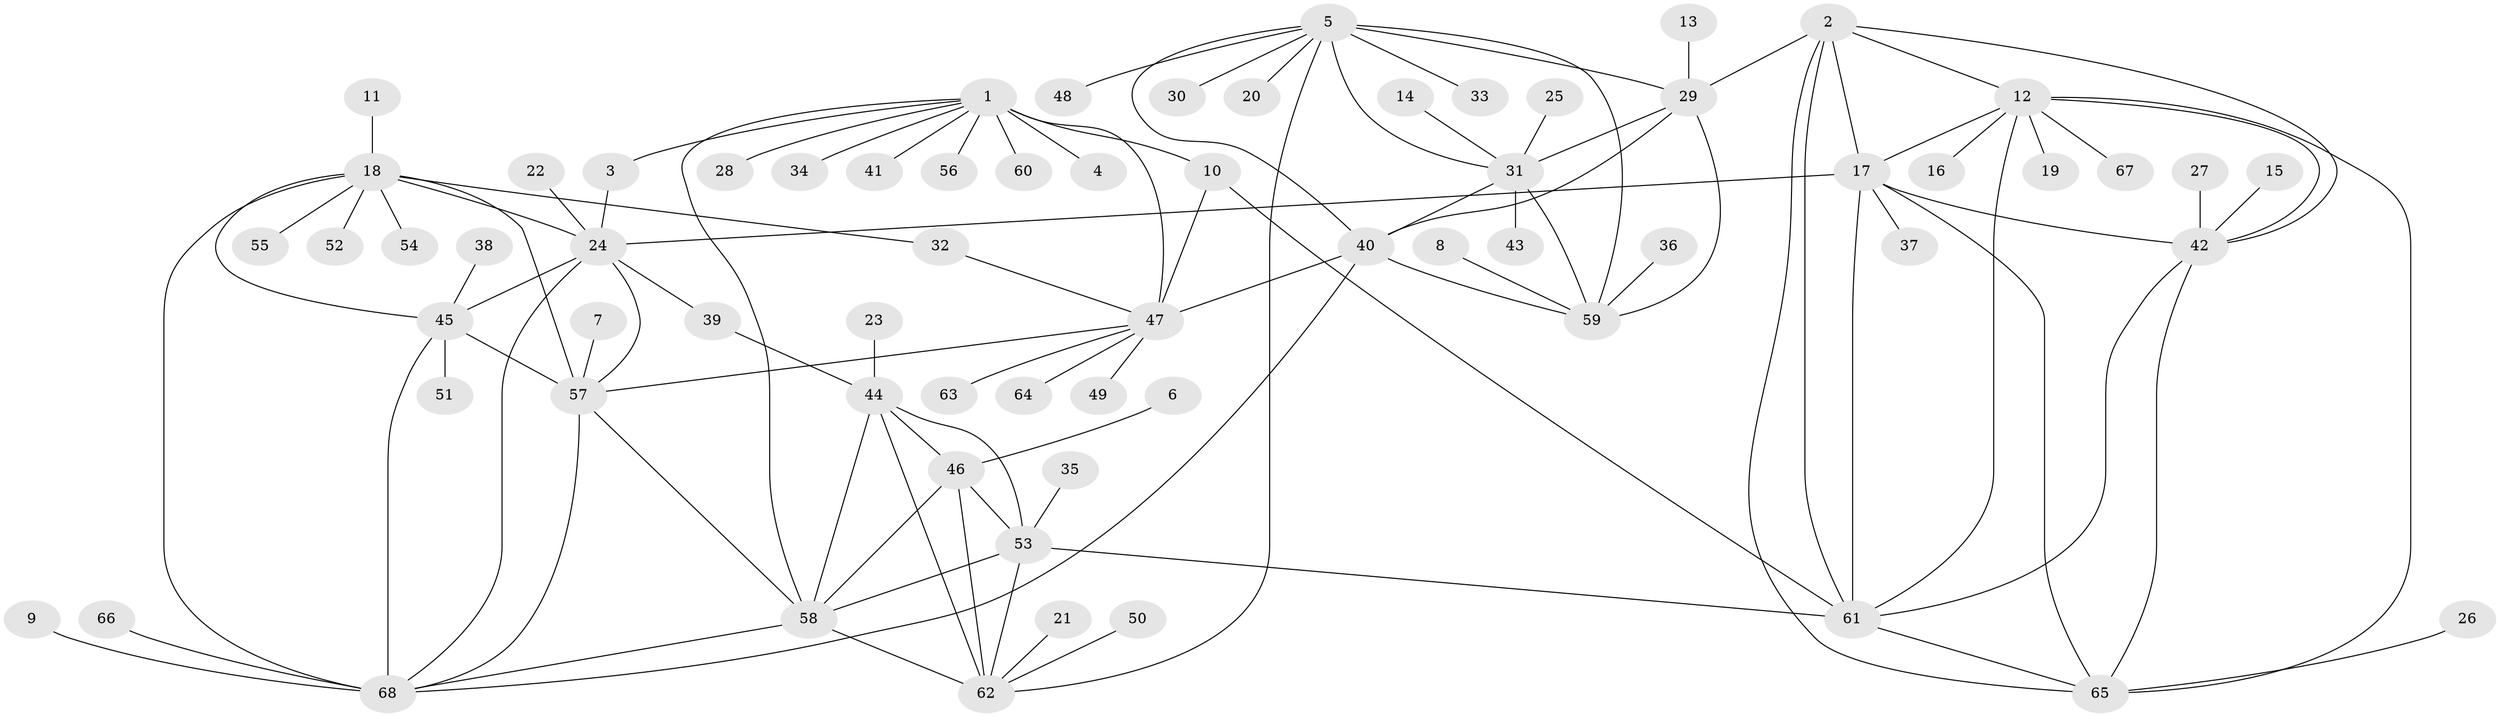 // original degree distribution, {9: 0.06060606060606061, 8: 0.05303030303030303, 12: 0.007575757575757576, 5: 0.015151515151515152, 10: 0.03787878787878788, 6: 0.030303030303030304, 11: 0.015151515151515152, 13: 0.007575757575757576, 1: 0.6287878787878788, 2: 0.11363636363636363, 3: 0.030303030303030304}
// Generated by graph-tools (version 1.1) at 2025/02/03/09/25 03:02:37]
// undirected, 68 vertices, 106 edges
graph export_dot {
graph [start="1"]
  node [color=gray90,style=filled];
  1;
  2;
  3;
  4;
  5;
  6;
  7;
  8;
  9;
  10;
  11;
  12;
  13;
  14;
  15;
  16;
  17;
  18;
  19;
  20;
  21;
  22;
  23;
  24;
  25;
  26;
  27;
  28;
  29;
  30;
  31;
  32;
  33;
  34;
  35;
  36;
  37;
  38;
  39;
  40;
  41;
  42;
  43;
  44;
  45;
  46;
  47;
  48;
  49;
  50;
  51;
  52;
  53;
  54;
  55;
  56;
  57;
  58;
  59;
  60;
  61;
  62;
  63;
  64;
  65;
  66;
  67;
  68;
  1 -- 3 [weight=1.0];
  1 -- 4 [weight=1.0];
  1 -- 10 [weight=4.0];
  1 -- 28 [weight=1.0];
  1 -- 34 [weight=1.0];
  1 -- 41 [weight=1.0];
  1 -- 47 [weight=4.0];
  1 -- 56 [weight=1.0];
  1 -- 58 [weight=2.0];
  1 -- 60 [weight=1.0];
  2 -- 12 [weight=1.0];
  2 -- 17 [weight=1.0];
  2 -- 29 [weight=1.0];
  2 -- 42 [weight=1.0];
  2 -- 61 [weight=1.0];
  2 -- 65 [weight=1.0];
  3 -- 24 [weight=1.0];
  5 -- 20 [weight=1.0];
  5 -- 29 [weight=1.0];
  5 -- 30 [weight=1.0];
  5 -- 31 [weight=1.0];
  5 -- 33 [weight=1.0];
  5 -- 40 [weight=1.0];
  5 -- 48 [weight=1.0];
  5 -- 59 [weight=2.0];
  5 -- 62 [weight=1.0];
  6 -- 46 [weight=1.0];
  7 -- 57 [weight=1.0];
  8 -- 59 [weight=1.0];
  9 -- 68 [weight=1.0];
  10 -- 47 [weight=1.0];
  10 -- 61 [weight=1.0];
  11 -- 18 [weight=1.0];
  12 -- 16 [weight=1.0];
  12 -- 17 [weight=1.0];
  12 -- 19 [weight=1.0];
  12 -- 42 [weight=1.0];
  12 -- 61 [weight=1.0];
  12 -- 65 [weight=1.0];
  12 -- 67 [weight=1.0];
  13 -- 29 [weight=1.0];
  14 -- 31 [weight=1.0];
  15 -- 42 [weight=1.0];
  17 -- 24 [weight=1.0];
  17 -- 37 [weight=1.0];
  17 -- 42 [weight=1.0];
  17 -- 61 [weight=1.0];
  17 -- 65 [weight=1.0];
  18 -- 24 [weight=2.0];
  18 -- 32 [weight=1.0];
  18 -- 45 [weight=2.0];
  18 -- 52 [weight=1.0];
  18 -- 54 [weight=1.0];
  18 -- 55 [weight=1.0];
  18 -- 57 [weight=2.0];
  18 -- 68 [weight=2.0];
  21 -- 62 [weight=1.0];
  22 -- 24 [weight=1.0];
  23 -- 44 [weight=1.0];
  24 -- 39 [weight=1.0];
  24 -- 45 [weight=1.0];
  24 -- 57 [weight=1.0];
  24 -- 68 [weight=1.0];
  25 -- 31 [weight=1.0];
  26 -- 65 [weight=1.0];
  27 -- 42 [weight=1.0];
  29 -- 31 [weight=1.0];
  29 -- 40 [weight=1.0];
  29 -- 59 [weight=2.0];
  31 -- 40 [weight=1.0];
  31 -- 43 [weight=1.0];
  31 -- 59 [weight=2.0];
  32 -- 47 [weight=1.0];
  35 -- 53 [weight=1.0];
  36 -- 59 [weight=1.0];
  38 -- 45 [weight=1.0];
  39 -- 44 [weight=1.0];
  40 -- 47 [weight=1.0];
  40 -- 59 [weight=2.0];
  40 -- 68 [weight=1.0];
  42 -- 61 [weight=1.0];
  42 -- 65 [weight=1.0];
  44 -- 46 [weight=2.0];
  44 -- 53 [weight=1.0];
  44 -- 58 [weight=1.0];
  44 -- 62 [weight=1.0];
  45 -- 51 [weight=1.0];
  45 -- 57 [weight=1.0];
  45 -- 68 [weight=1.0];
  46 -- 53 [weight=2.0];
  46 -- 58 [weight=2.0];
  46 -- 62 [weight=2.0];
  47 -- 49 [weight=1.0];
  47 -- 57 [weight=1.0];
  47 -- 63 [weight=1.0];
  47 -- 64 [weight=1.0];
  50 -- 62 [weight=1.0];
  53 -- 58 [weight=1.0];
  53 -- 61 [weight=1.0];
  53 -- 62 [weight=1.0];
  57 -- 58 [weight=1.0];
  57 -- 68 [weight=1.0];
  58 -- 62 [weight=1.0];
  58 -- 68 [weight=1.0];
  61 -- 65 [weight=1.0];
  66 -- 68 [weight=1.0];
}
